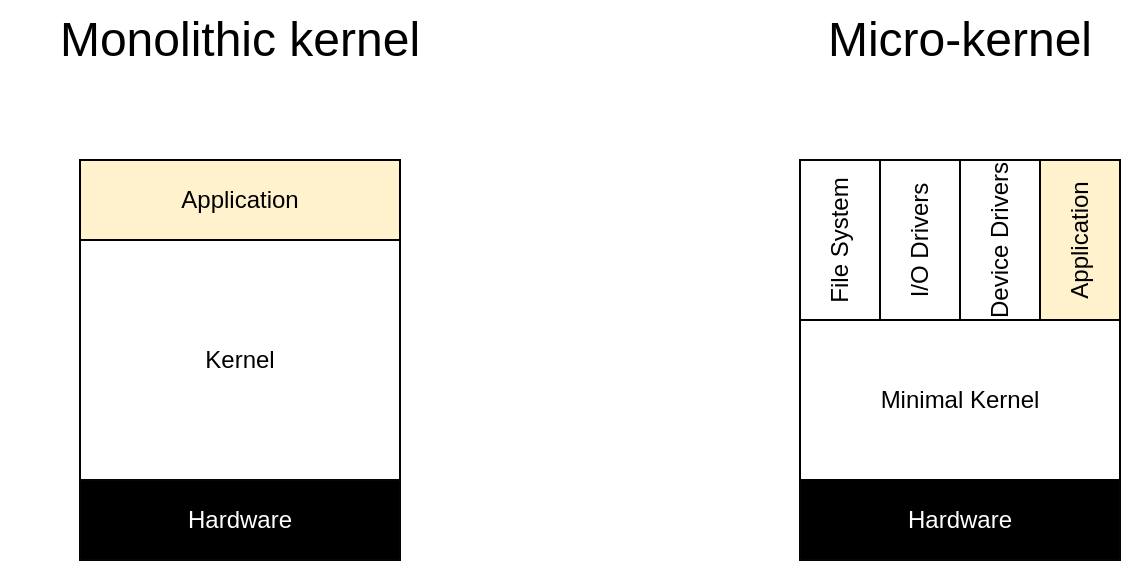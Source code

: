 <mxfile version="10.6.5" type="device"><diagram id="DTJkB2WlhLVEcUrhdZqd" name="Page-1"><mxGraphModel dx="1327" dy="790" grid="1" gridSize="10" guides="1" tooltips="1" connect="1" arrows="1" fold="1" page="1" pageScale="1" pageWidth="827" pageHeight="1169" math="0" shadow="0"><root><mxCell id="0"/><mxCell id="1" parent="0"/><mxCell id="24Zaq1mjrVYwAzOMuMmD-22" value="I/O Drivers&lt;br&gt;" style="rounded=0;whiteSpace=wrap;html=1;strokeColor=#050505;fillColor=#FFFFFF;fontColor=#000000;horizontal=0;" vertex="1" parent="1"><mxGeometry x="560" y="120" width="40" height="80" as="geometry"/></mxCell><mxCell id="24Zaq1mjrVYwAzOMuMmD-21" value="File System" style="rounded=0;whiteSpace=wrap;html=1;strokeColor=#050505;fillColor=#FFFFFF;fontColor=#000000;horizontal=0;" vertex="1" parent="1"><mxGeometry x="520" y="120" width="40" height="80" as="geometry"/></mxCell><mxCell id="24Zaq1mjrVYwAzOMuMmD-20" value="Device Drivers" style="rounded=0;whiteSpace=wrap;html=1;strokeColor=#050505;fillColor=#FFFFFF;fontColor=#000000;horizontal=0;" vertex="1" parent="1"><mxGeometry x="600" y="120" width="40" height="80" as="geometry"/></mxCell><mxCell id="24Zaq1mjrVYwAzOMuMmD-19" value="Kernel&lt;br&gt;" style="rounded=0;whiteSpace=wrap;html=1;strokeColor=#050505;fillColor=#FFFFFF;fontColor=#000000;" vertex="1" parent="1"><mxGeometry x="160" y="160" width="160" height="120" as="geometry"/></mxCell><mxCell id="24Zaq1mjrVYwAzOMuMmD-15" value="Application" style="rounded=0;whiteSpace=wrap;html=1;fillColor=#fff2cc;strokeColor=#050402;horizontal=0;" vertex="1" parent="1"><mxGeometry x="640" y="120" width="40" height="80" as="geometry"/></mxCell><mxCell id="24Zaq1mjrVYwAzOMuMmD-2" value="Hardware" style="rounded=0;whiteSpace=wrap;html=1;fillColor=#000000;strokeColor=#050505;fontColor=#FFFFFF;" vertex="1" parent="1"><mxGeometry x="160" y="280" width="160" height="40" as="geometry"/></mxCell><mxCell id="24Zaq1mjrVYwAzOMuMmD-6" value="Application" style="rounded=0;whiteSpace=wrap;html=1;strokeColor=#000000;fillColor=#fff2cc;" vertex="1" parent="1"><mxGeometry x="160" y="120" width="160" height="40" as="geometry"/></mxCell><mxCell id="24Zaq1mjrVYwAzOMuMmD-9" value="Hardware" style="rounded=0;whiteSpace=wrap;html=1;fillColor=#000000;strokeColor=#050505;fontColor=#FFFFFF;" vertex="1" parent="1"><mxGeometry x="520" y="280" width="160" height="40" as="geometry"/></mxCell><mxCell id="24Zaq1mjrVYwAzOMuMmD-10" value="Minimal Kernel&lt;br&gt;" style="rounded=0;whiteSpace=wrap;html=1;" vertex="1" parent="1"><mxGeometry x="520" y="200" width="160" height="80" as="geometry"/></mxCell><mxCell id="24Zaq1mjrVYwAzOMuMmD-24" value="&lt;font style=&quot;font-size: 24px&quot;&gt;Monolithic kernel&lt;/font&gt;" style="text;html=1;strokeColor=none;fillColor=none;align=center;verticalAlign=middle;whiteSpace=wrap;rounded=0;fontColor=#000000;" vertex="1" parent="1"><mxGeometry x="120" y="40" width="240" height="40" as="geometry"/></mxCell><mxCell id="24Zaq1mjrVYwAzOMuMmD-25" value="Micro-kernel&lt;br style=&quot;font-size: 24px&quot;&gt;" style="text;html=1;strokeColor=none;fillColor=none;align=center;verticalAlign=middle;whiteSpace=wrap;rounded=0;fontColor=#000000;fontSize=24;" vertex="1" parent="1"><mxGeometry x="520" y="40" width="160" height="40" as="geometry"/></mxCell></root></mxGraphModel></diagram></mxfile>